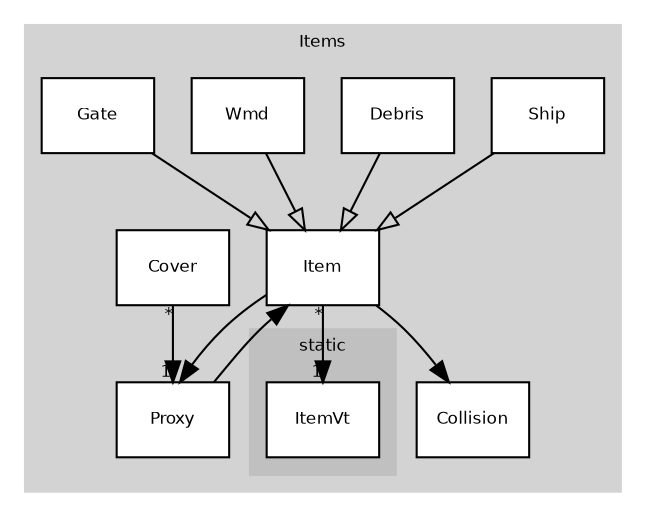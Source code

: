 digraph {
	fontname = "Bitstream Vera Sans";
	fontsize = 8;
	node [
		fontname = "Bitstream Vera Sans",
		fontsize = 8,
		shape = record
	];
	edge [
		fontname = "Bitstream Vera Sans",
		fontsize = 8,
	];
	subgraph cluster_Items {
		label = "Items";
		style = filled;
		color = lightgrey;
		node [style = filled, fillcolor = white];

		subgraph cluster_ItemVt {
			label = "static";
			color = grey;
			#fillcolor = clear;
			ItemVt [ label = "{ItemVt}" ];
		}
		Item;

		{ rank = same; Ship; Debris; Wmd; Gate; }
		Proxy; Cover;

		# inheritance (nested {struct}s)
		edge [ arrowhead = empty, dir = forward ];
		Ship -> Item;
		Debris -> Item;
		Wmd -> Item;
		Gate -> Item;

		# association (pointers)
		edge [ arrowhead = normal, dir = forward, style = normal ];
		Item -> ItemVt [ headlabel = "  1", taillabel = "*" ];
		Proxy -> Item -> Proxy;
		Cover -> Proxy [ headlabel = "    1", taillabel = "*" ];
		Item -> Collision;
	}
}
